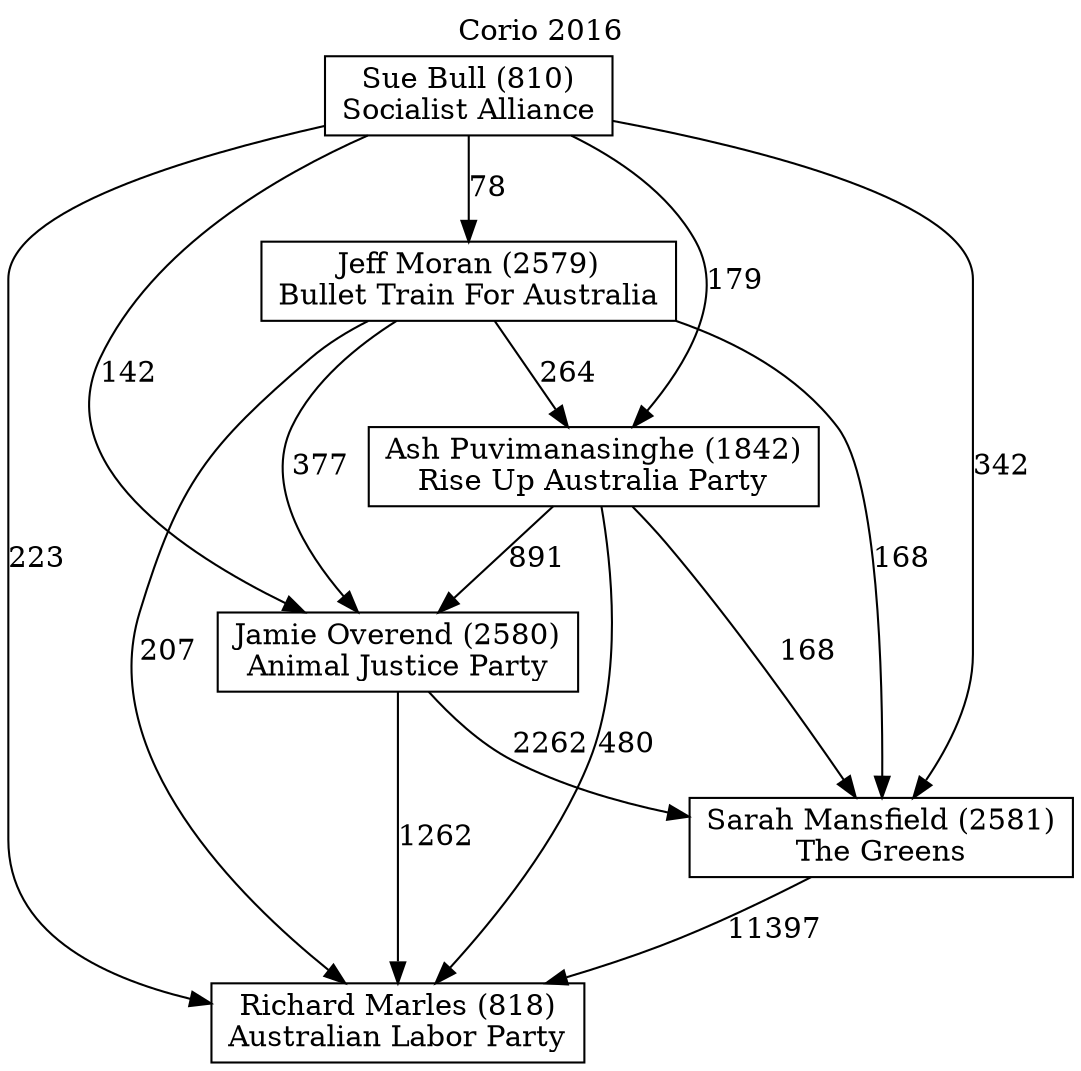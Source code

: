 // House preference flow
digraph "Richard Marles (818)_Corio_2016" {
	graph [label="Corio 2016" labelloc=t mclimit=10]
	node [shape=box]
	"Jamie Overend (2580)" [label="Jamie Overend (2580)
Animal Justice Party"]
	"Richard Marles (818)" [label="Richard Marles (818)
Australian Labor Party"]
	"Jeff Moran (2579)" [label="Jeff Moran (2579)
Bullet Train For Australia"]
	"Ash Puvimanasinghe (1842)" [label="Ash Puvimanasinghe (1842)
Rise Up Australia Party"]
	"Sarah Mansfield (2581)" [label="Sarah Mansfield (2581)
The Greens"]
	"Sue Bull (810)" [label="Sue Bull (810)
Socialist Alliance"]
	"Sue Bull (810)" -> "Richard Marles (818)" [label=223]
	"Sue Bull (810)" -> "Jamie Overend (2580)" [label=142]
	"Sue Bull (810)" -> "Jeff Moran (2579)" [label=78]
	"Ash Puvimanasinghe (1842)" -> "Jamie Overend (2580)" [label=891]
	"Jeff Moran (2579)" -> "Jamie Overend (2580)" [label=377]
	"Jeff Moran (2579)" -> "Ash Puvimanasinghe (1842)" [label=264]
	"Ash Puvimanasinghe (1842)" -> "Richard Marles (818)" [label=480]
	"Sue Bull (810)" -> "Sarah Mansfield (2581)" [label=342]
	"Sue Bull (810)" -> "Ash Puvimanasinghe (1842)" [label=179]
	"Ash Puvimanasinghe (1842)" -> "Sarah Mansfield (2581)" [label=168]
	"Jamie Overend (2580)" -> "Sarah Mansfield (2581)" [label=2262]
	"Jeff Moran (2579)" -> "Sarah Mansfield (2581)" [label=168]
	"Sarah Mansfield (2581)" -> "Richard Marles (818)" [label=11397]
	"Jeff Moran (2579)" -> "Richard Marles (818)" [label=207]
	"Jamie Overend (2580)" -> "Richard Marles (818)" [label=1262]
}
